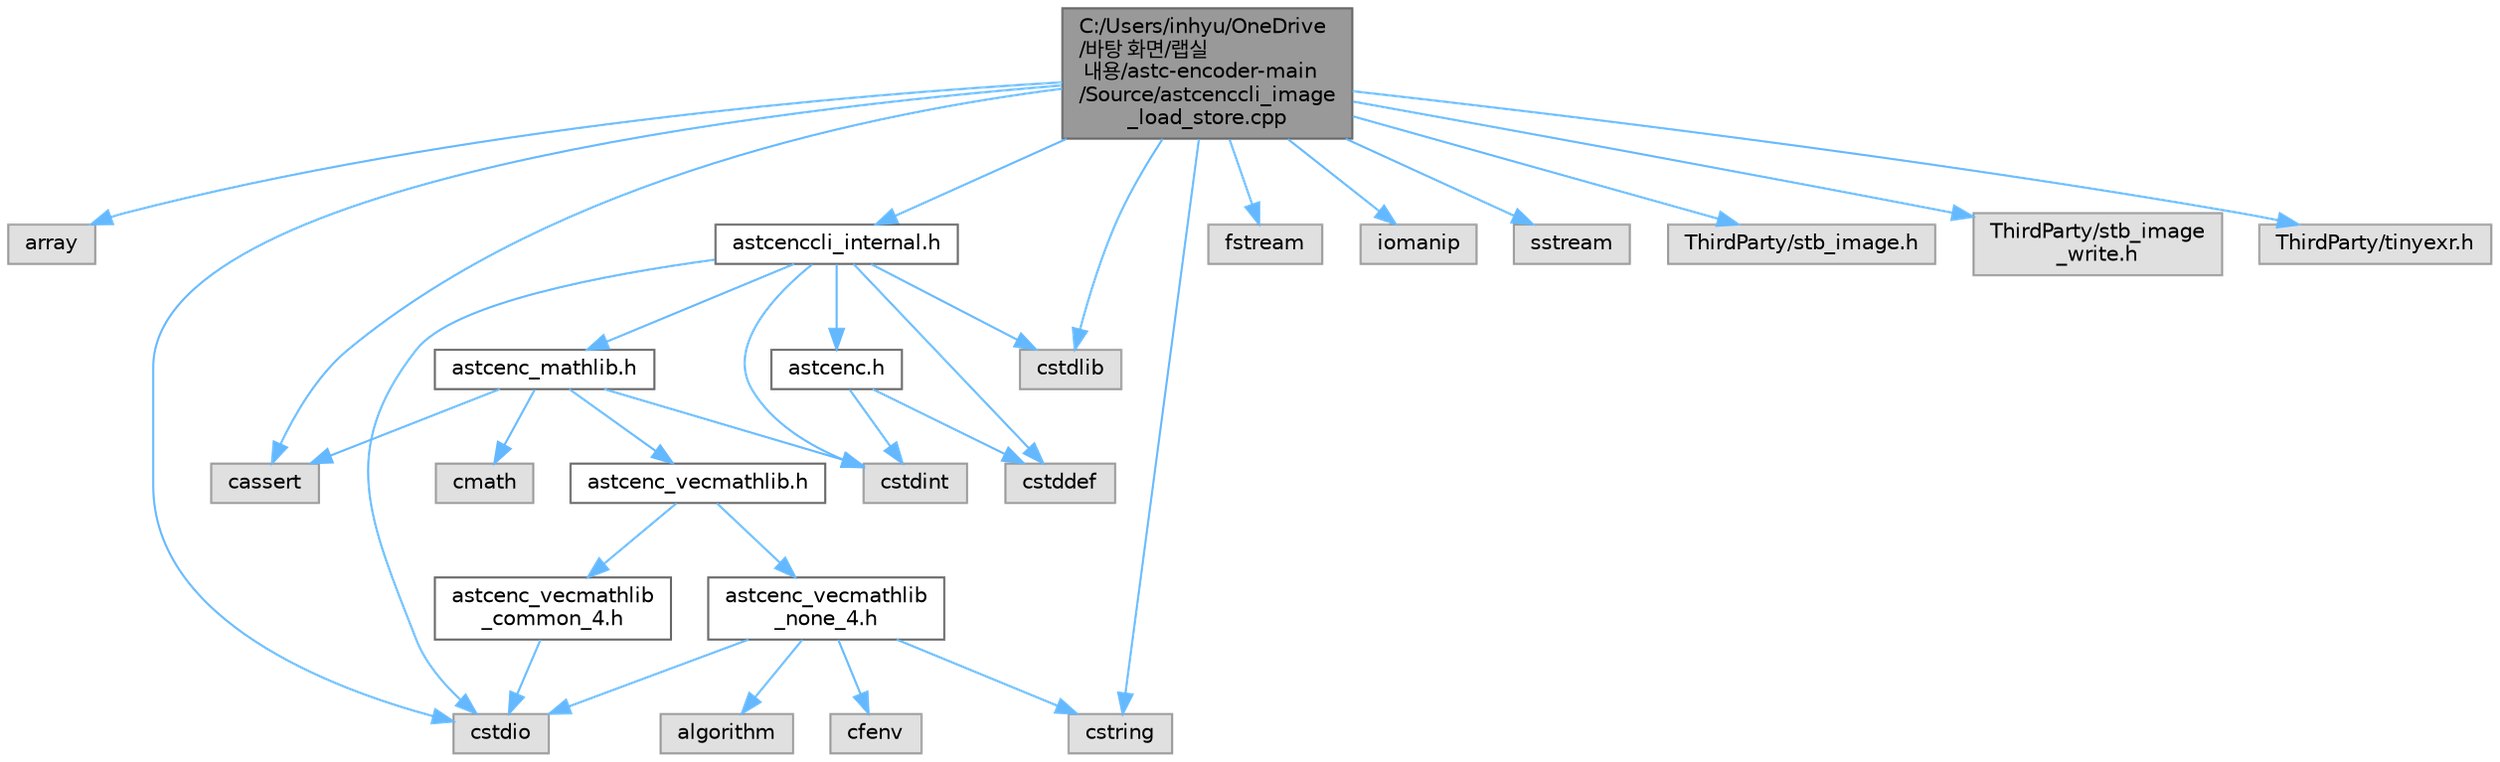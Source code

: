 digraph "C:/Users/inhyu/OneDrive/바탕 화면/랩실 내용/astc-encoder-main/Source/astcenccli_image_load_store.cpp"
{
 // LATEX_PDF_SIZE
  bgcolor="transparent";
  edge [fontname=Helvetica,fontsize=10,labelfontname=Helvetica,labelfontsize=10];
  node [fontname=Helvetica,fontsize=10,shape=box,height=0.2,width=0.4];
  Node1 [id="Node000001",label="C:/Users/inhyu/OneDrive\l/바탕 화면/랩실\l 내용/astc-encoder-main\l/Source/astcenccli_image\l_load_store.cpp",height=0.2,width=0.4,color="gray40", fillcolor="grey60", style="filled", fontcolor="black",tooltip=" "];
  Node1 -> Node2 [id="edge1_Node000001_Node000002",color="steelblue1",style="solid",tooltip=" "];
  Node2 [id="Node000002",label="array",height=0.2,width=0.4,color="grey60", fillcolor="#E0E0E0", style="filled",tooltip=" "];
  Node1 -> Node3 [id="edge2_Node000001_Node000003",color="steelblue1",style="solid",tooltip=" "];
  Node3 [id="Node000003",label="cassert",height=0.2,width=0.4,color="grey60", fillcolor="#E0E0E0", style="filled",tooltip=" "];
  Node1 -> Node4 [id="edge3_Node000001_Node000004",color="steelblue1",style="solid",tooltip=" "];
  Node4 [id="Node000004",label="cstdio",height=0.2,width=0.4,color="grey60", fillcolor="#E0E0E0", style="filled",tooltip=" "];
  Node1 -> Node5 [id="edge4_Node000001_Node000005",color="steelblue1",style="solid",tooltip=" "];
  Node5 [id="Node000005",label="cstdlib",height=0.2,width=0.4,color="grey60", fillcolor="#E0E0E0", style="filled",tooltip=" "];
  Node1 -> Node6 [id="edge5_Node000001_Node000006",color="steelblue1",style="solid",tooltip=" "];
  Node6 [id="Node000006",label="cstring",height=0.2,width=0.4,color="grey60", fillcolor="#E0E0E0", style="filled",tooltip=" "];
  Node1 -> Node7 [id="edge6_Node000001_Node000007",color="steelblue1",style="solid",tooltip=" "];
  Node7 [id="Node000007",label="fstream",height=0.2,width=0.4,color="grey60", fillcolor="#E0E0E0", style="filled",tooltip=" "];
  Node1 -> Node8 [id="edge7_Node000001_Node000008",color="steelblue1",style="solid",tooltip=" "];
  Node8 [id="Node000008",label="iomanip",height=0.2,width=0.4,color="grey60", fillcolor="#E0E0E0", style="filled",tooltip=" "];
  Node1 -> Node9 [id="edge8_Node000001_Node000009",color="steelblue1",style="solid",tooltip=" "];
  Node9 [id="Node000009",label="sstream",height=0.2,width=0.4,color="grey60", fillcolor="#E0E0E0", style="filled",tooltip=" "];
  Node1 -> Node10 [id="edge9_Node000001_Node000010",color="steelblue1",style="solid",tooltip=" "];
  Node10 [id="Node000010",label="astcenccli_internal.h",height=0.2,width=0.4,color="grey40", fillcolor="white", style="filled",URL="$astcenccli__internal_8h.html",tooltip=" "];
  Node10 -> Node11 [id="edge10_Node000010_Node000011",color="steelblue1",style="solid",tooltip=" "];
  Node11 [id="Node000011",label="cstddef",height=0.2,width=0.4,color="grey60", fillcolor="#E0E0E0", style="filled",tooltip=" "];
  Node10 -> Node12 [id="edge11_Node000010_Node000012",color="steelblue1",style="solid",tooltip=" "];
  Node12 [id="Node000012",label="cstdint",height=0.2,width=0.4,color="grey60", fillcolor="#E0E0E0", style="filled",tooltip=" "];
  Node10 -> Node4 [id="edge12_Node000010_Node000004",color="steelblue1",style="solid",tooltip=" "];
  Node10 -> Node5 [id="edge13_Node000010_Node000005",color="steelblue1",style="solid",tooltip=" "];
  Node10 -> Node13 [id="edge14_Node000010_Node000013",color="steelblue1",style="solid",tooltip=" "];
  Node13 [id="Node000013",label="astcenc.h",height=0.2,width=0.4,color="grey40", fillcolor="white", style="filled",URL="$astcenc_8h.html",tooltip=" "];
  Node13 -> Node11 [id="edge15_Node000013_Node000011",color="steelblue1",style="solid",tooltip=" "];
  Node13 -> Node12 [id="edge16_Node000013_Node000012",color="steelblue1",style="solid",tooltip=" "];
  Node10 -> Node14 [id="edge17_Node000010_Node000014",color="steelblue1",style="solid",tooltip=" "];
  Node14 [id="Node000014",label="astcenc_mathlib.h",height=0.2,width=0.4,color="grey40", fillcolor="white", style="filled",URL="$astcenc__mathlib_8h.html",tooltip=" "];
  Node14 -> Node3 [id="edge18_Node000014_Node000003",color="steelblue1",style="solid",tooltip=" "];
  Node14 -> Node12 [id="edge19_Node000014_Node000012",color="steelblue1",style="solid",tooltip=" "];
  Node14 -> Node15 [id="edge20_Node000014_Node000015",color="steelblue1",style="solid",tooltip=" "];
  Node15 [id="Node000015",label="cmath",height=0.2,width=0.4,color="grey60", fillcolor="#E0E0E0", style="filled",tooltip=" "];
  Node14 -> Node16 [id="edge21_Node000014_Node000016",color="steelblue1",style="solid",tooltip=" "];
  Node16 [id="Node000016",label="astcenc_vecmathlib.h",height=0.2,width=0.4,color="grey40", fillcolor="white", style="filled",URL="$astcenc__vecmathlib_8h.html",tooltip=" "];
  Node16 -> Node17 [id="edge22_Node000016_Node000017",color="steelblue1",style="solid",tooltip=" "];
  Node17 [id="Node000017",label="astcenc_vecmathlib\l_none_4.h",height=0.2,width=0.4,color="grey40", fillcolor="white", style="filled",URL="$astcenc__vecmathlib__none__4_8h.html",tooltip=" "];
  Node17 -> Node18 [id="edge23_Node000017_Node000018",color="steelblue1",style="solid",tooltip=" "];
  Node18 [id="Node000018",label="algorithm",height=0.2,width=0.4,color="grey60", fillcolor="#E0E0E0", style="filled",tooltip=" "];
  Node17 -> Node4 [id="edge24_Node000017_Node000004",color="steelblue1",style="solid",tooltip=" "];
  Node17 -> Node6 [id="edge25_Node000017_Node000006",color="steelblue1",style="solid",tooltip=" "];
  Node17 -> Node19 [id="edge26_Node000017_Node000019",color="steelblue1",style="solid",tooltip=" "];
  Node19 [id="Node000019",label="cfenv",height=0.2,width=0.4,color="grey60", fillcolor="#E0E0E0", style="filled",tooltip=" "];
  Node16 -> Node20 [id="edge27_Node000016_Node000020",color="steelblue1",style="solid",tooltip=" "];
  Node20 [id="Node000020",label="astcenc_vecmathlib\l_common_4.h",height=0.2,width=0.4,color="grey40", fillcolor="white", style="filled",URL="$astcenc__vecmathlib__common__4_8h.html",tooltip=" "];
  Node20 -> Node4 [id="edge28_Node000020_Node000004",color="steelblue1",style="solid",tooltip=" "];
  Node1 -> Node21 [id="edge29_Node000001_Node000021",color="steelblue1",style="solid",tooltip=" "];
  Node21 [id="Node000021",label="ThirdParty/stb_image.h",height=0.2,width=0.4,color="grey60", fillcolor="#E0E0E0", style="filled",tooltip=" "];
  Node1 -> Node22 [id="edge30_Node000001_Node000022",color="steelblue1",style="solid",tooltip=" "];
  Node22 [id="Node000022",label="ThirdParty/stb_image\l_write.h",height=0.2,width=0.4,color="grey60", fillcolor="#E0E0E0", style="filled",tooltip=" "];
  Node1 -> Node23 [id="edge31_Node000001_Node000023",color="steelblue1",style="solid",tooltip=" "];
  Node23 [id="Node000023",label="ThirdParty/tinyexr.h",height=0.2,width=0.4,color="grey60", fillcolor="#E0E0E0", style="filled",tooltip=" "];
}
